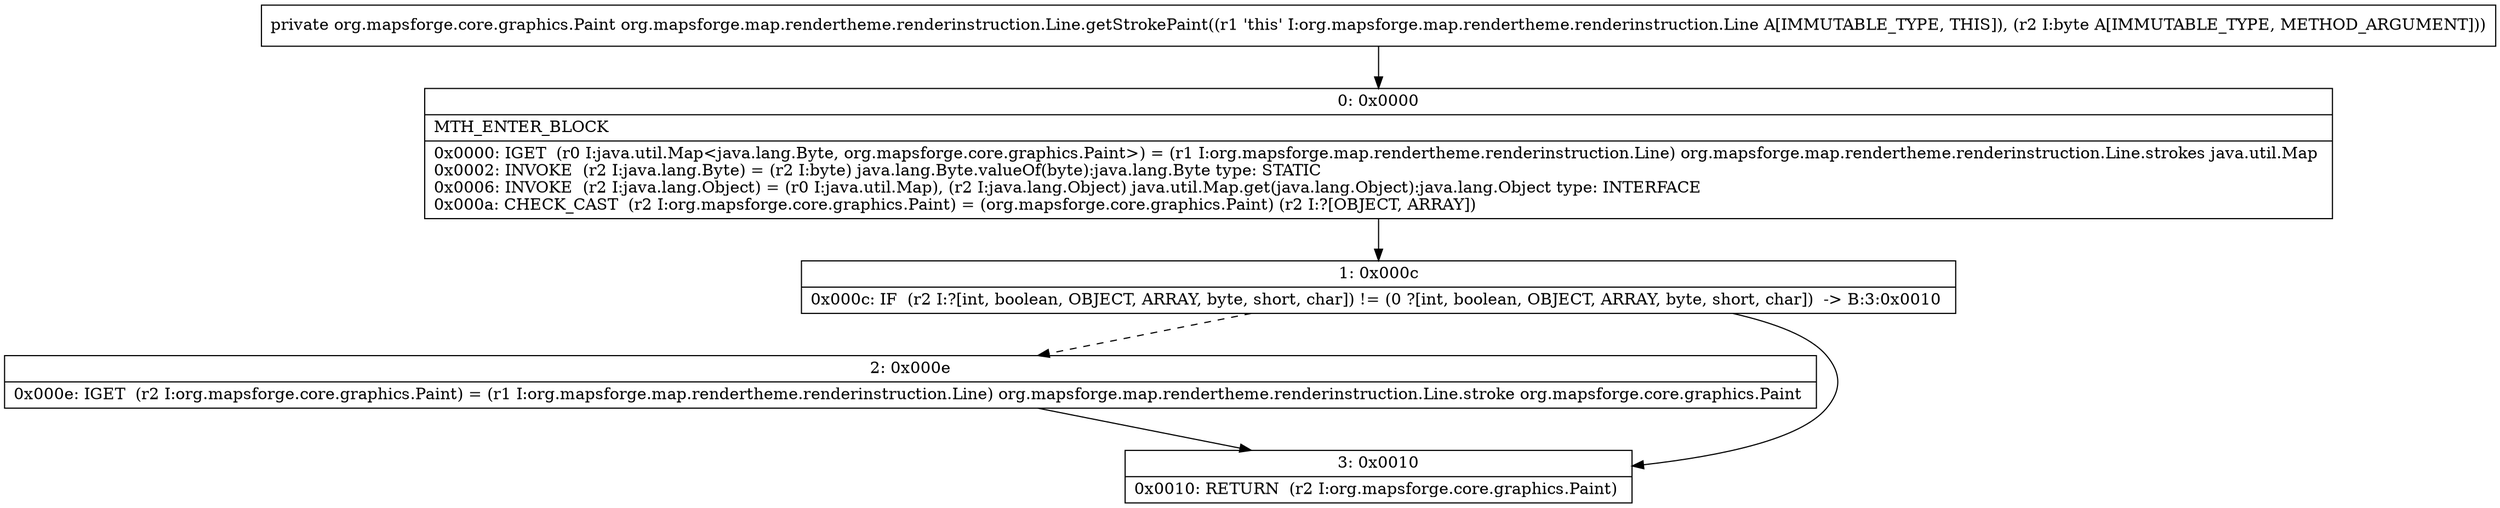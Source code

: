 digraph "CFG fororg.mapsforge.map.rendertheme.renderinstruction.Line.getStrokePaint(B)Lorg\/mapsforge\/core\/graphics\/Paint;" {
Node_0 [shape=record,label="{0\:\ 0x0000|MTH_ENTER_BLOCK\l|0x0000: IGET  (r0 I:java.util.Map\<java.lang.Byte, org.mapsforge.core.graphics.Paint\>) = (r1 I:org.mapsforge.map.rendertheme.renderinstruction.Line) org.mapsforge.map.rendertheme.renderinstruction.Line.strokes java.util.Map \l0x0002: INVOKE  (r2 I:java.lang.Byte) = (r2 I:byte) java.lang.Byte.valueOf(byte):java.lang.Byte type: STATIC \l0x0006: INVOKE  (r2 I:java.lang.Object) = (r0 I:java.util.Map), (r2 I:java.lang.Object) java.util.Map.get(java.lang.Object):java.lang.Object type: INTERFACE \l0x000a: CHECK_CAST  (r2 I:org.mapsforge.core.graphics.Paint) = (org.mapsforge.core.graphics.Paint) (r2 I:?[OBJECT, ARRAY]) \l}"];
Node_1 [shape=record,label="{1\:\ 0x000c|0x000c: IF  (r2 I:?[int, boolean, OBJECT, ARRAY, byte, short, char]) != (0 ?[int, boolean, OBJECT, ARRAY, byte, short, char])  \-\> B:3:0x0010 \l}"];
Node_2 [shape=record,label="{2\:\ 0x000e|0x000e: IGET  (r2 I:org.mapsforge.core.graphics.Paint) = (r1 I:org.mapsforge.map.rendertheme.renderinstruction.Line) org.mapsforge.map.rendertheme.renderinstruction.Line.stroke org.mapsforge.core.graphics.Paint \l}"];
Node_3 [shape=record,label="{3\:\ 0x0010|0x0010: RETURN  (r2 I:org.mapsforge.core.graphics.Paint) \l}"];
MethodNode[shape=record,label="{private org.mapsforge.core.graphics.Paint org.mapsforge.map.rendertheme.renderinstruction.Line.getStrokePaint((r1 'this' I:org.mapsforge.map.rendertheme.renderinstruction.Line A[IMMUTABLE_TYPE, THIS]), (r2 I:byte A[IMMUTABLE_TYPE, METHOD_ARGUMENT])) }"];
MethodNode -> Node_0;
Node_0 -> Node_1;
Node_1 -> Node_2[style=dashed];
Node_1 -> Node_3;
Node_2 -> Node_3;
}

